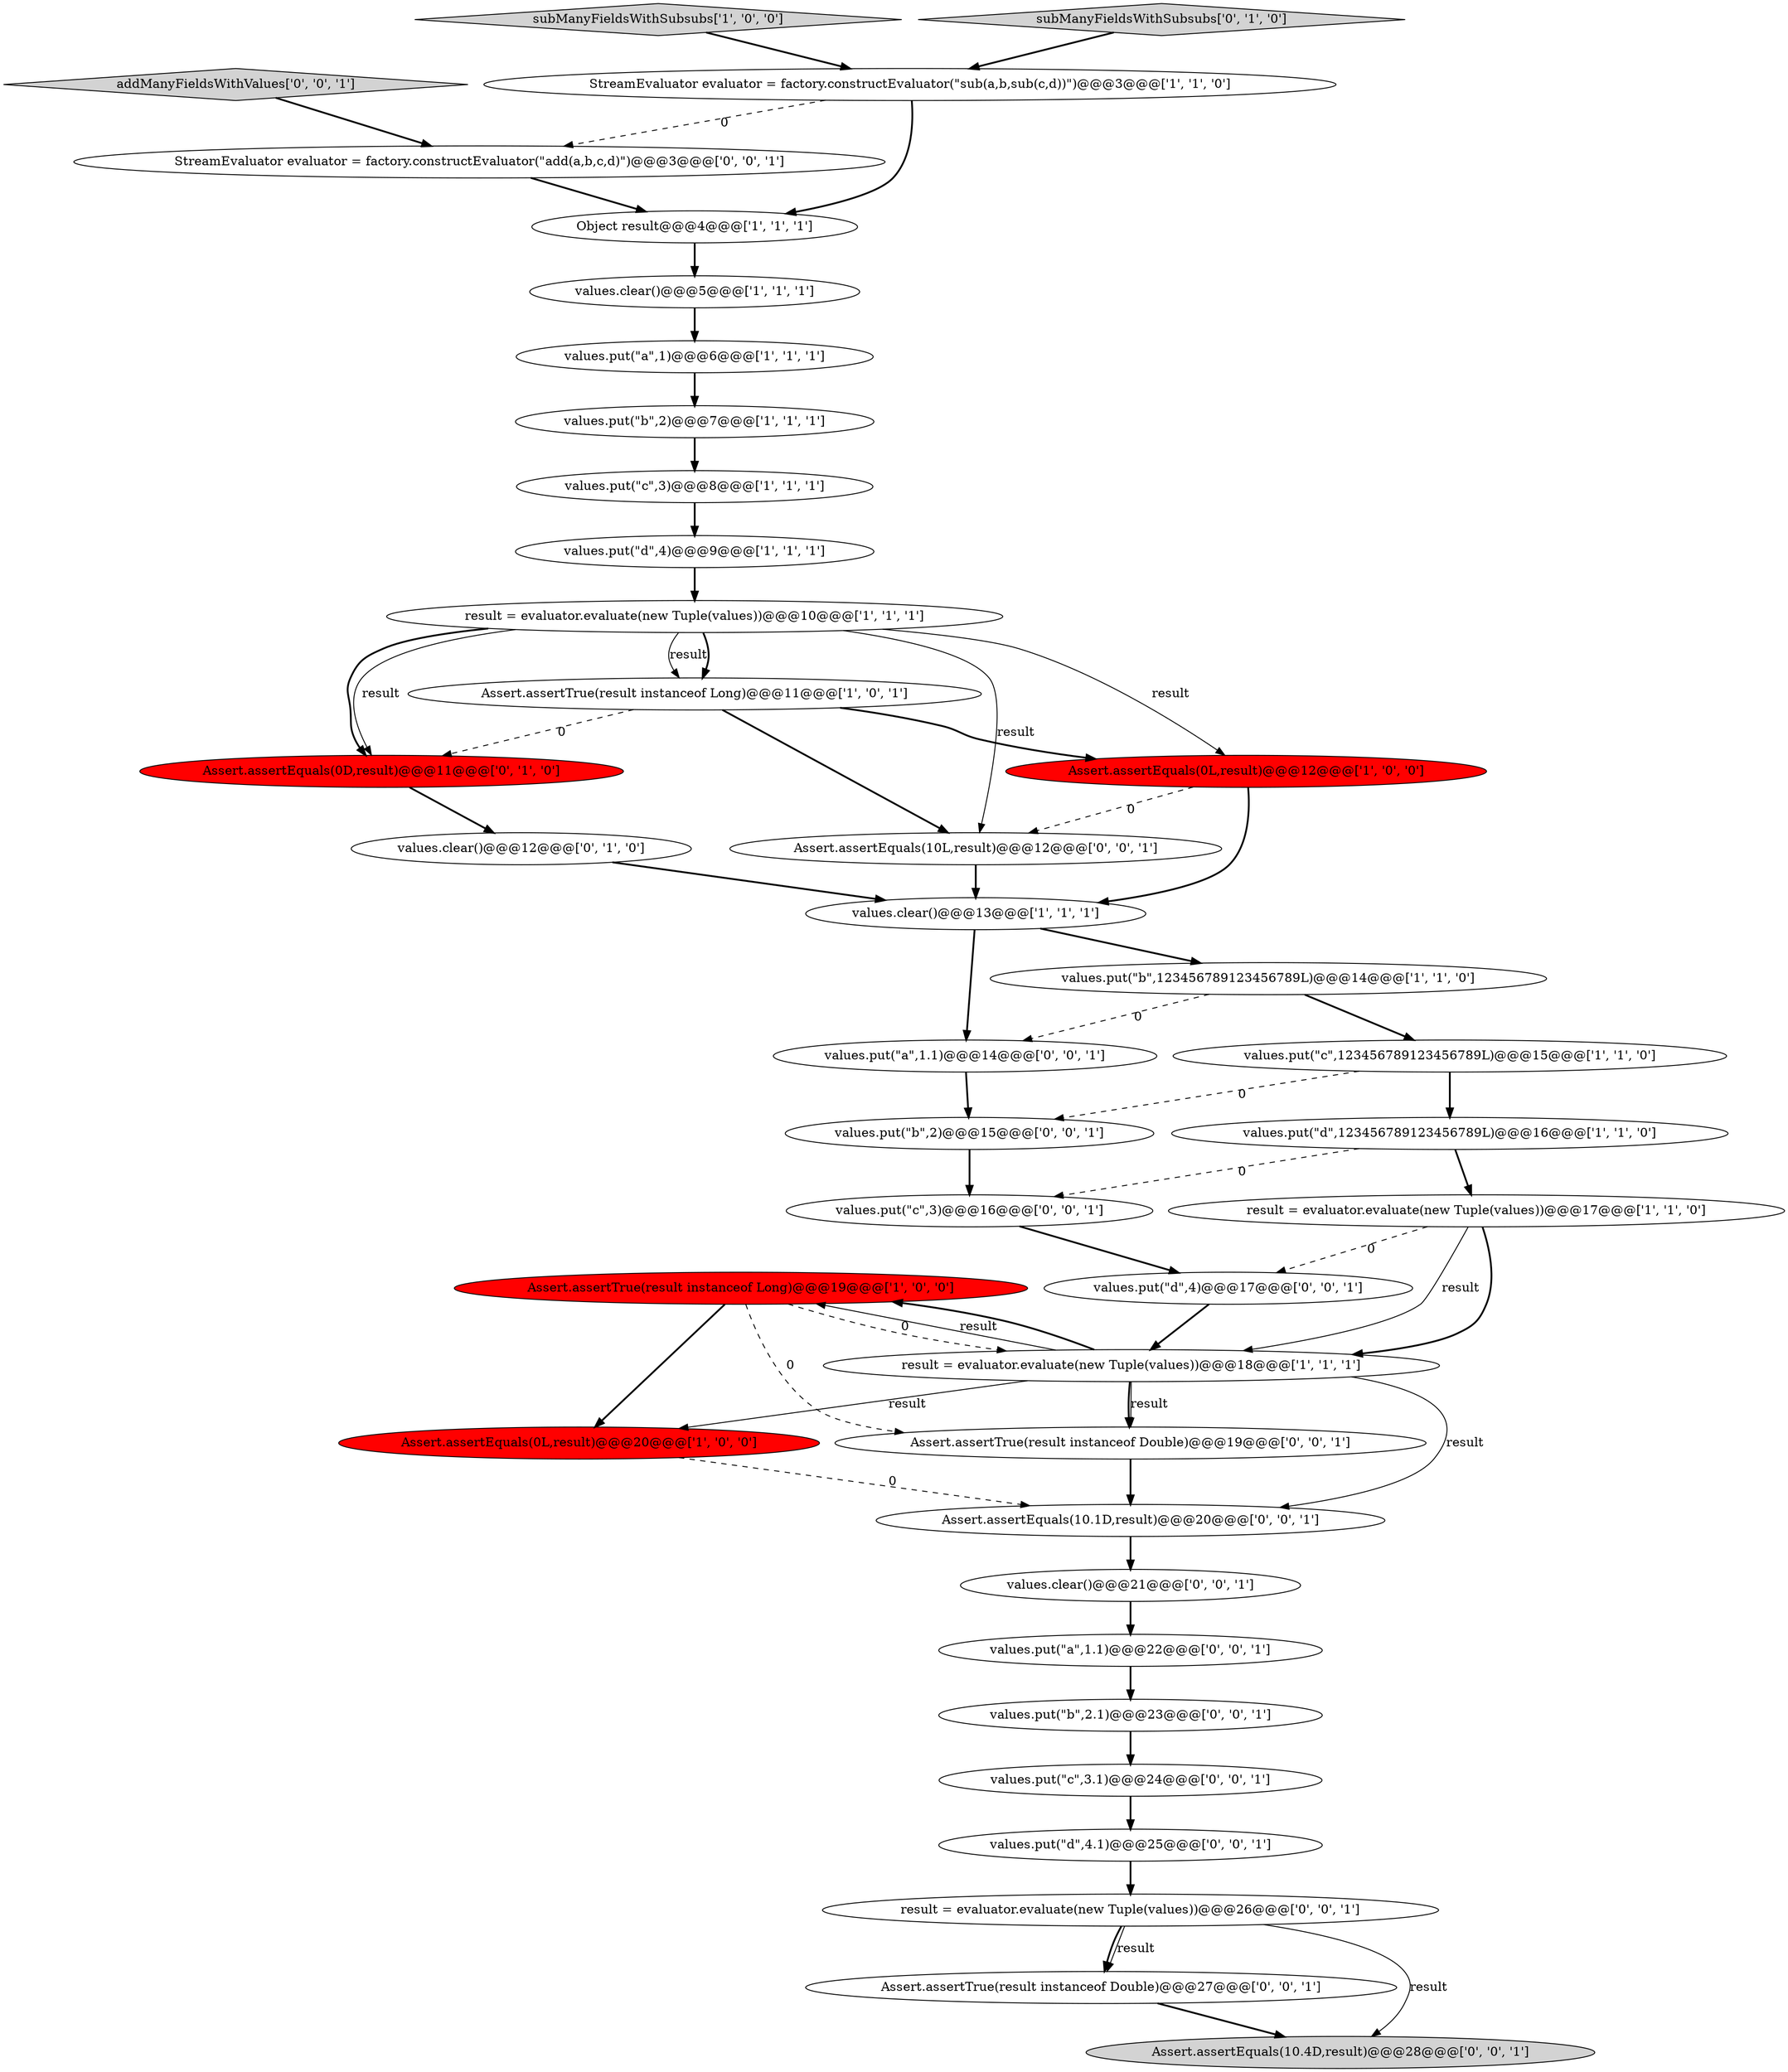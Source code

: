 digraph {
23 [style = filled, label = "values.put(\"d\",4.1)@@@25@@@['0', '0', '1']", fillcolor = white, shape = ellipse image = "AAA0AAABBB3BBB"];
4 [style = filled, label = "values.clear()@@@13@@@['1', '1', '1']", fillcolor = white, shape = ellipse image = "AAA0AAABBB1BBB"];
26 [style = filled, label = "values.clear()@@@21@@@['0', '0', '1']", fillcolor = white, shape = ellipse image = "AAA0AAABBB3BBB"];
1 [style = filled, label = "values.put(\"a\",1)@@@6@@@['1', '1', '1']", fillcolor = white, shape = ellipse image = "AAA0AAABBB1BBB"];
15 [style = filled, label = "result = evaluator.evaluate(new Tuple(values))@@@17@@@['1', '1', '0']", fillcolor = white, shape = ellipse image = "AAA0AAABBB1BBB"];
35 [style = filled, label = "Assert.assertEquals(10L,result)@@@12@@@['0', '0', '1']", fillcolor = white, shape = ellipse image = "AAA0AAABBB3BBB"];
5 [style = filled, label = "StreamEvaluator evaluator = factory.constructEvaluator(\"sub(a,b,sub(c,d))\")@@@3@@@['1', '1', '0']", fillcolor = white, shape = ellipse image = "AAA0AAABBB1BBB"];
8 [style = filled, label = "values.put(\"c\",3)@@@8@@@['1', '1', '1']", fillcolor = white, shape = ellipse image = "AAA0AAABBB1BBB"];
33 [style = filled, label = "Assert.assertTrue(result instanceof Double)@@@27@@@['0', '0', '1']", fillcolor = white, shape = ellipse image = "AAA0AAABBB3BBB"];
24 [style = filled, label = "result = evaluator.evaluate(new Tuple(values))@@@26@@@['0', '0', '1']", fillcolor = white, shape = ellipse image = "AAA0AAABBB3BBB"];
30 [style = filled, label = "values.put(\"b\",2.1)@@@23@@@['0', '0', '1']", fillcolor = white, shape = ellipse image = "AAA0AAABBB3BBB"];
31 [style = filled, label = "values.put(\"a\",1.1)@@@14@@@['0', '0', '1']", fillcolor = white, shape = ellipse image = "AAA0AAABBB3BBB"];
6 [style = filled, label = "values.put(\"b\",123456789123456789L)@@@14@@@['1', '1', '0']", fillcolor = white, shape = ellipse image = "AAA0AAABBB1BBB"];
28 [style = filled, label = "Assert.assertEquals(10.4D,result)@@@28@@@['0', '0', '1']", fillcolor = lightgray, shape = ellipse image = "AAA0AAABBB3BBB"];
11 [style = filled, label = "subManyFieldsWithSubsubs['1', '0', '0']", fillcolor = lightgray, shape = diamond image = "AAA0AAABBB1BBB"];
32 [style = filled, label = "values.put(\"a\",1.1)@@@22@@@['0', '0', '1']", fillcolor = white, shape = ellipse image = "AAA0AAABBB3BBB"];
14 [style = filled, label = "values.put(\"d\",4)@@@9@@@['1', '1', '1']", fillcolor = white, shape = ellipse image = "AAA0AAABBB1BBB"];
12 [style = filled, label = "values.put(\"b\",2)@@@7@@@['1', '1', '1']", fillcolor = white, shape = ellipse image = "AAA0AAABBB1BBB"];
10 [style = filled, label = "values.put(\"d\",123456789123456789L)@@@16@@@['1', '1', '0']", fillcolor = white, shape = ellipse image = "AAA0AAABBB1BBB"];
36 [style = filled, label = "values.put(\"d\",4)@@@17@@@['0', '0', '1']", fillcolor = white, shape = ellipse image = "AAA0AAABBB3BBB"];
19 [style = filled, label = "values.clear()@@@12@@@['0', '1', '0']", fillcolor = white, shape = ellipse image = "AAA0AAABBB2BBB"];
9 [style = filled, label = "Assert.assertEquals(0L,result)@@@12@@@['1', '0', '0']", fillcolor = red, shape = ellipse image = "AAA1AAABBB1BBB"];
34 [style = filled, label = "Assert.assertTrue(result instanceof Double)@@@19@@@['0', '0', '1']", fillcolor = white, shape = ellipse image = "AAA0AAABBB3BBB"];
29 [style = filled, label = "Assert.assertEquals(10.1D,result)@@@20@@@['0', '0', '1']", fillcolor = white, shape = ellipse image = "AAA0AAABBB3BBB"];
25 [style = filled, label = "StreamEvaluator evaluator = factory.constructEvaluator(\"add(a,b,c,d)\")@@@3@@@['0', '0', '1']", fillcolor = white, shape = ellipse image = "AAA0AAABBB3BBB"];
17 [style = filled, label = "Assert.assertEquals(0L,result)@@@20@@@['1', '0', '0']", fillcolor = red, shape = ellipse image = "AAA1AAABBB1BBB"];
22 [style = filled, label = "values.put(\"c\",3)@@@16@@@['0', '0', '1']", fillcolor = white, shape = ellipse image = "AAA0AAABBB3BBB"];
20 [style = filled, label = "Assert.assertEquals(0D,result)@@@11@@@['0', '1', '0']", fillcolor = red, shape = ellipse image = "AAA1AAABBB2BBB"];
13 [style = filled, label = "Assert.assertTrue(result instanceof Long)@@@11@@@['1', '0', '1']", fillcolor = white, shape = ellipse image = "AAA0AAABBB1BBB"];
16 [style = filled, label = "Assert.assertTrue(result instanceof Long)@@@19@@@['1', '0', '0']", fillcolor = red, shape = ellipse image = "AAA1AAABBB1BBB"];
7 [style = filled, label = "values.put(\"c\",123456789123456789L)@@@15@@@['1', '1', '0']", fillcolor = white, shape = ellipse image = "AAA0AAABBB1BBB"];
37 [style = filled, label = "values.put(\"c\",3.1)@@@24@@@['0', '0', '1']", fillcolor = white, shape = ellipse image = "AAA0AAABBB3BBB"];
2 [style = filled, label = "result = evaluator.evaluate(new Tuple(values))@@@18@@@['1', '1', '1']", fillcolor = white, shape = ellipse image = "AAA0AAABBB1BBB"];
0 [style = filled, label = "values.clear()@@@5@@@['1', '1', '1']", fillcolor = white, shape = ellipse image = "AAA0AAABBB1BBB"];
38 [style = filled, label = "values.put(\"b\",2)@@@15@@@['0', '0', '1']", fillcolor = white, shape = ellipse image = "AAA0AAABBB3BBB"];
18 [style = filled, label = "result = evaluator.evaluate(new Tuple(values))@@@10@@@['1', '1', '1']", fillcolor = white, shape = ellipse image = "AAA0AAABBB1BBB"];
27 [style = filled, label = "addManyFieldsWithValues['0', '0', '1']", fillcolor = lightgray, shape = diamond image = "AAA0AAABBB3BBB"];
3 [style = filled, label = "Object result@@@4@@@['1', '1', '1']", fillcolor = white, shape = ellipse image = "AAA0AAABBB1BBB"];
21 [style = filled, label = "subManyFieldsWithSubsubs['0', '1', '0']", fillcolor = lightgray, shape = diamond image = "AAA0AAABBB2BBB"];
5->3 [style = bold, label=""];
34->29 [style = bold, label=""];
15->2 [style = bold, label=""];
10->15 [style = bold, label=""];
26->32 [style = bold, label=""];
18->9 [style = solid, label="result"];
4->6 [style = bold, label=""];
7->10 [style = bold, label=""];
18->13 [style = solid, label="result"];
13->20 [style = dashed, label="0"];
9->4 [style = bold, label=""];
33->28 [style = bold, label=""];
2->29 [style = solid, label="result"];
25->3 [style = bold, label=""];
2->34 [style = bold, label=""];
8->14 [style = bold, label=""];
6->31 [style = dashed, label="0"];
31->38 [style = bold, label=""];
5->25 [style = dashed, label="0"];
16->17 [style = bold, label=""];
30->37 [style = bold, label=""];
10->22 [style = dashed, label="0"];
2->17 [style = solid, label="result"];
32->30 [style = bold, label=""];
37->23 [style = bold, label=""];
15->36 [style = dashed, label="0"];
18->20 [style = solid, label="result"];
17->29 [style = dashed, label="0"];
35->4 [style = bold, label=""];
3->0 [style = bold, label=""];
2->16 [style = solid, label="result"];
15->2 [style = solid, label="result"];
29->26 [style = bold, label=""];
9->35 [style = dashed, label="0"];
24->33 [style = bold, label=""];
21->5 [style = bold, label=""];
4->31 [style = bold, label=""];
11->5 [style = bold, label=""];
18->20 [style = bold, label=""];
23->24 [style = bold, label=""];
16->34 [style = dashed, label="0"];
12->8 [style = bold, label=""];
0->1 [style = bold, label=""];
36->2 [style = bold, label=""];
22->36 [style = bold, label=""];
24->33 [style = solid, label="result"];
7->38 [style = dashed, label="0"];
24->28 [style = solid, label="result"];
18->13 [style = bold, label=""];
1->12 [style = bold, label=""];
18->35 [style = solid, label="result"];
14->18 [style = bold, label=""];
16->2 [style = dashed, label="0"];
13->9 [style = bold, label=""];
19->4 [style = bold, label=""];
6->7 [style = bold, label=""];
20->19 [style = bold, label=""];
38->22 [style = bold, label=""];
13->35 [style = bold, label=""];
27->25 [style = bold, label=""];
2->34 [style = solid, label="result"];
2->16 [style = bold, label=""];
}
